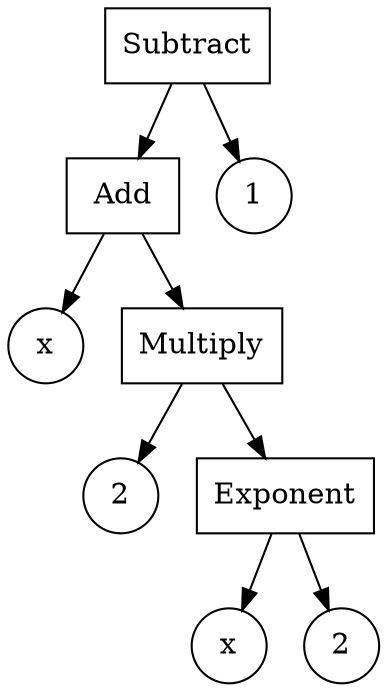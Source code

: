 digraph {
    node [shape=circle]

    Variable1 [label="x"];
    Variable2 [label="x"];
    Real1 [label="2"];
    Real2 [label="2"];

    Subtract -> Add;
    Subtract -> 1;

    Add -> Multiply;
    Add -> Variable1;

    Multiply -> Real1
    Multiply -> Exponent

    Exponent -> Variable2
    Exponent -> Real2
    
    Subtract [shape=box];
    Add [shape=box];
    Multiply [shape=box];
    Exponent [shape=box];
}